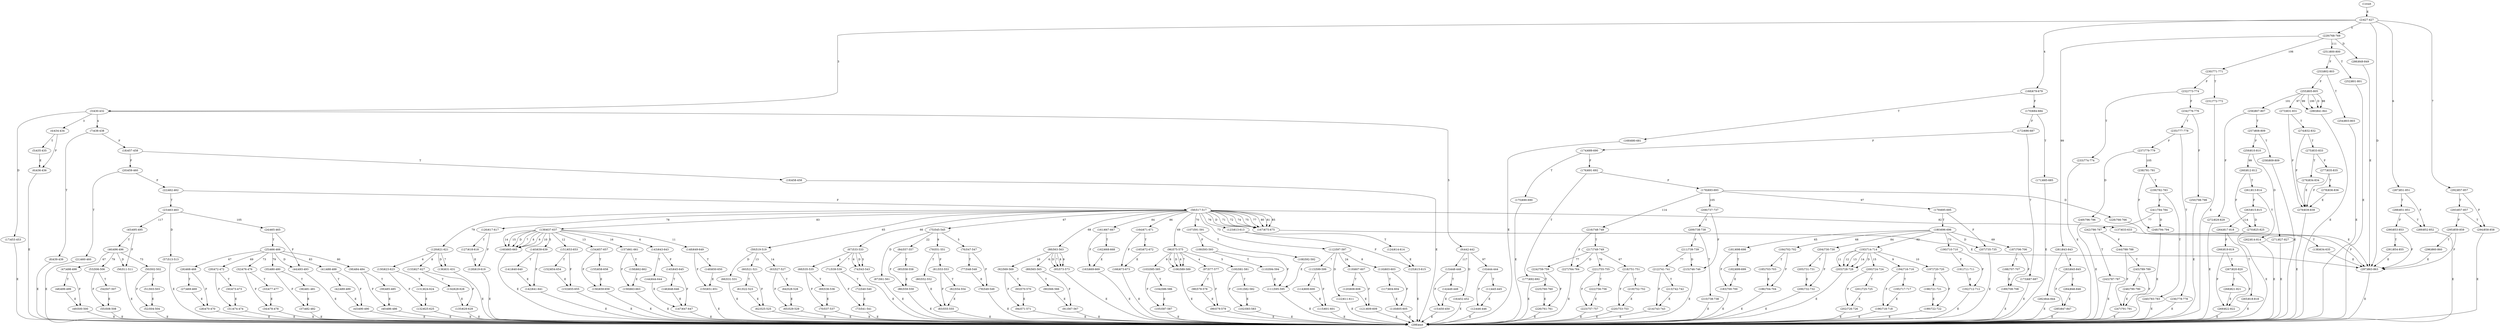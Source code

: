 digraph "" { 
1[ label="(1)root"];
2[ label="(2)427-427"];
3[ label="(3)430-432"];
4[ label="(4)434-434"];
5[ label="(5)435-435"];
6[ label="(6)436-436"];
7[ label="(7)438-438"];
8[ label="(8)439-439"];
9[ label="(9)442-442"];
10[ label="(10)444-444"];
11[ label="(11)445-445"];
12[ label="(12)446-446"];
13[ label="(13)448-448"];
14[ label="(14)449-449"];
15[ label="(15)450-450"];
17[ label="(17)453-453"];
16[ label="(16)452-452"];
19[ label="(19)458-458"];
18[ label="(18)457-458"];
21[ label="(21)460-460"];
20[ label="(20)459-460"];
23[ label="(23)463-463"];
22[ label="(22)462-462"];
25[ label="(25)466-466"];
24[ label="(24)465-465"];
27[ label="(27)469-469"];
26[ label="(26)468-468"];
29[ label="(29)472-472"];
28[ label="(28)470-470"];
31[ label="(31)474-474"];
30[ label="(30)473-473"];
34[ label="(34)478-478"];
35[ label="(35)480-480"];
32[ label="(32)476-476"];
33[ label="(33)477-477"];
38[ label="(38)484-484"];
39[ label="(39)485-485"];
36[ label="(36)481-481"];
37[ label="(37)482-482"];
42[ label="(42)489-489"];
43[ label="(43)490-490"];
40[ label="(40)486-486"];
41[ label="(41)488-488"];
46[ label="(46)496-496"];
47[ label="(47)498-498"];
44[ label="(44)493-493"];
45[ label="(45)495-495"];
51[ label="(51)503-503"];
50[ label="(50)502-502"];
49[ label="(49)500-500"];
48[ label="(48)499-499"];
55[ label="(55)508-508"];
54[ label="(54)507-507"];
53[ label="(53)506-506"];
52[ label="(52)504-504"];
59[ label="(59)519-519"];
58[ label="(58)517-517"];
57[ label="(57)513-513"];
56[ label="(56)511-511"];
63[ label="(63)527-527"];
62[ label="(62)525-525"];
61[ label="(61)522-523"];
60[ label="(60)521-521"];
68[ label="(68)535-535"];
69[ label="(69)536-536"];
70[ label="(70)537-537"];
71[ label="(71)539-539"];
64[ label="(64)528-528"];
65[ label="(65)529-529"];
66[ label="(66)531-531"];
67[ label="(67)533-533"];
76[ label="(76)547-547"];
77[ label="(77)548-548"];
78[ label="(78)549-549"];
79[ label="(79)551-551"];
72[ label="(72)540-540"];
73[ label="(73)541-541"];
74[ label="(74)543-543"];
75[ label="(75)545-545"];
85[ label="(85)558-558"];
84[ label="(84)557-557"];
87[ label="(87)561-561"];
86[ label="(86)559-559"];
81[ label="(81)553-553"];
80[ label="(80)552-552"];
83[ label="(83)555-555"];
82[ label="(82)554-554"];
93[ label="(93)570-570"];
92[ label="(92)569-569"];
95[ label="(95)573-573"];
94[ label="(94)571-571"];
89[ label="(89)565-565"];
88[ label="(88)563-563"];
91[ label="(91)567-567"];
90[ label="(90)566-566"];
102[ label="(102)583-583"];
103[ label="(103)585-585"];
100[ label="(100)581-581"];
101[ label="(101)582-582"];
98[ label="(98)578-578"];
99[ label="(99)579-579"];
96[ label="(96)575-575"];
97[ label="(97)577-577"];
110[ label="(110)594-594"];
111[ label="(111)595-595"];
108[ label="(108)592-592"];
109[ label="(109)593-593"];
106[ label="(106)589-589"];
107[ label="(107)591-591"];
104[ label="(104)586-586"];
105[ label="(105)587-587"];
119[ label="(119)607-607"];
118[ label="(118)605-605"];
117[ label="(117)604-604"];
116[ label="(116)603-603"];
115[ label="(115)601-601"];
114[ label="(114)600-600"];
113[ label="(113)599-599"];
112[ label="(112)597-597"];
127[ label="(127)618-618"];
126[ label="(126)617-617"];
125[ label="(125)615-615"];
124[ label="(124)614-614"];
123[ label="(123)613-613"];
122[ label="(122)611-611"];
121[ label="(121)609-609"];
120[ label="(120)608-608"];
137[ label="(137)633-633"];
136[ label="(136)631-631"];
139[ label="(139)637-637"];
138[ label="(138)634-635"];
141[ label="(141)640-640"];
140[ label="(140)639-639"];
143[ label="(143)643-643"];
142[ label="(142)641-641"];
129[ label="(129)621-621"];
128[ label="(128)619-619"];
131[ label="(131)624-624"];
130[ label="(130)623-623"];
133[ label="(133)627-627"];
132[ label="(132)625-625"];
135[ label="(135)629-629"];
134[ label="(134)628-628"];
152[ label="(152)654-654"];
153[ label="(153)655-655"];
154[ label="(154)657-657"];
155[ label="(155)658-658"];
156[ label="(156)659-659"];
157[ label="(157)661-661"];
158[ label="(158)662-662"];
159[ label="(159)663-663"];
144[ label="(144)644-644"];
145[ label="(145)645-645"];
146[ label="(146)646-646"];
147[ label="(147)647-647"];
148[ label="(148)649-649"];
149[ label="(149)650-650"];
150[ label="(150)651-651"];
151[ label="(151)653-653"];
171[ label="(171)685-685"];
170[ label="(170)684-684"];
169[ label="(169)680-681"];
168[ label="(168)679-679"];
175[ label="(175)690-690"];
174[ label="(174)689-690"];
173[ label="(173)687-687"];
172[ label="(172)686-687"];
163[ label="(163)669-669"];
162[ label="(162)668-668"];
161[ label="(161)667-667"];
160[ label="(160)665-665"];
167[ label="(167)675-675"];
166[ label="(166)673-673"];
165[ label="(165)672-672"];
164[ label="(164)671-671"];
186[ label="(186)704-704"];
187[ label="(187)706-706"];
184[ label="(184)702-702"];
185[ label="(185)703-703"];
190[ label="(190)710-710"];
191[ label="(191)711-711"];
188[ label="(188)707-707"];
189[ label="(189)708-708"];
178[ label="(178)693-693"];
179[ label="(179)695-695"];
176[ label="(176)691-692"];
177[ label="(177)692-692"];
182[ label="(182)699-699"];
183[ label="(183)700-700"];
180[ label="(180)696-696"];
181[ label="(181)698-698"];
205[ label="(205)731-731"];
204[ label="(204)730-730"];
207[ label="(207)735-735"];
206[ label="(206)732-732"];
201[ label="(201)725-725"];
200[ label="(200)724-724"];
203[ label="(203)728-728"];
202[ label="(202)726-726"];
197[ label="(197)720-720"];
196[ label="(196)718-718"];
199[ label="(199)722-722"];
198[ label="(198)721-721"];
193[ label="(193)714-714"];
192[ label="(192)712-712"];
195[ label="(195)717-717"];
194[ label="(194)716-716"];
220[ label="(220)753-753"];
221[ label="(221)755-755"];
222[ label="(222)756-756"];
223[ label="(223)757-757"];
216[ label="(216)748-748"];
217[ label="(217)749-749"];
218[ label="(218)751-751"];
219[ label="(219)752-752"];
212[ label="(212)741-741"];
213[ label="(213)742-742"];
214[ label="(214)743-743"];
215[ label="(215)746-746"];
208[ label="(208)737-737"];
209[ label="(209)738-738"];
210[ label="(210)738-738"];
211[ label="(211)739-739"];
239[ label="(239)782-783"];
238[ label="(238)781-781"];
237[ label="(237)779-779"];
236[ label="(236)778-778"];
235[ label="(235)777-778"];
234[ label="(234)776-776"];
233[ label="(233)774-774"];
232[ label="(232)773-774"];
231[ label="(231)772-772"];
230[ label="(230)771-771"];
229[ label="(229)768-769"];
228[ label="(228)766-766"];
227[ label="(227)764-764"];
226[ label="(226)761-761"];
225[ label="(225)760-760"];
224[ label="(224)759-759"];
254[ label="(254)803-803"];
255[ label="(255)805-805"];
252[ label="(252)801-801"];
253[ label="(253)802-803"];
250[ label="(250)798-798"];
251[ label="(251)800-800"];
248[ label="(248)794-794"];
249[ label="(249)796-796"];
246[ label="(246)790-790"];
247[ label="(247)791-791"];
244[ label="(244)788-788"];
245[ label="(245)789-789"];
242[ label="(242)786-787"];
243[ label="(243)787-787"];
240[ label="(240)783-783"];
241[ label="(241)784-784"];
275[ label="(275)833-833"];
274[ label="(274)832-832"];
273[ label="(273)831-831"];
272[ label="(272)829-829"];
279[ label="(279)839-839"];
278[ label="(278)836-836"];
277[ label="(277)835-835"];
276[ label="(276)834-834"];
283[ label="(283)845-845"];
282[ label="(282)844-844"];
281[ label="(281)843-843"];
280[ label="(280)841-841"];
287[ label="(287)851-851"];
286[ label="(286)849-849"];
285[ label="(285)847-847"];
284[ label="(284)846-846"];
258[ label="(258)809-809"];
259[ label="(259)810-810"];
256[ label="(256)807-807"];
257[ label="(257)808-809"];
262[ label="(262)814-814"];
263[ label="(263)815-815"];
260[ label="(260)812-812"];
261[ label="(261)813-814"];
266[ label="(266)819-819"];
267[ label="(267)820-820"];
264[ label="(264)817-818"];
265[ label="(265)818-818"];
270[ label="(270)825-825"];
271[ label="(271)827-827"];
268[ label="(268)821-821"];
269[ label="(269)822-822"];
288[ label="(288)851-851"];
289[ label="(289)852-852"];
290[ label="(290)853-853"];
291[ label="(291)854-855"];
292[ label="(292)857-857"];
293[ label="(293)857-857"];
294[ label="(294)858-858"];
295[ label="(295)859-859"];
296[ label="(296)860-860"];
297[ label="(297)863-863"];
298[ label="(298)exit"];
1->2[ label="E"];
2->3[ label="3"];
2->168[ label="4"];
2->229[ label="5"];
2->287[ label="6"];
2->292[ label="7"];
2->297[ label="D"];
3->4[ label="3"];
3->7[ label="4"];
3->9[ label="5"];
3->17[ label="D"];
4->6[ label="F"];
4->5[ label="T"];
5->6[ label="E"];
6->298[ label="E"];
7->18[ label="F"];
7->8[ label="T"];
8->298[ label="E"];
9->10[ label="97"];
9->13[ label="117"];
9->16[ label="D"];
10->12[ label="F"];
10->11[ label="T"];
11->12[ label="E"];
12->298[ label="E"];
13->15[ label="F"];
13->14[ label="T"];
14->15[ label="E"];
15->298[ label="E"];
16->298[ label="E"];
17->298[ label="E"];
18->20[ label="F"];
18->19[ label="T"];
19->298[ label="E"];
20->22[ label="F"];
20->21[ label="T"];
21->298[ label="E"];
22->58[ label="F"];
22->23[ label="T"];
23->24[ label="105"];
23->45[ label="117"];
23->57[ label="D"];
24->44[ label="F"];
24->25[ label="T"];
25->26[ label="67"];
25->29[ label="69"];
25->32[ label="73"];
25->35[ label="79"];
25->38[ label="80"];
25->41[ label="83"];
25->44[ label="D"];
26->28[ label="F"];
26->27[ label="T"];
27->28[ label="E"];
28->298[ label="E"];
29->31[ label="F"];
29->30[ label="T"];
30->31[ label="E"];
31->298[ label="E"];
32->34[ label="F"];
32->33[ label="T"];
33->34[ label="E"];
34->298[ label="E"];
35->37[ label="F"];
35->36[ label="T"];
36->37[ label="E"];
37->298[ label="E"];
38->40[ label="F"];
38->39[ label="T"];
39->40[ label="E"];
40->298[ label="E"];
41->43[ label="F"];
41->42[ label="T"];
42->43[ label="E"];
43->298[ label="E"];
44->298[ label="E"];
45->56[ label="F"];
45->46[ label="T"];
46->47[ label="67"];
46->50[ label="73"];
46->53[ label="79"];
46->56[ label="D"];
47->49[ label="F"];
47->48[ label="T"];
48->49[ label="E"];
49->298[ label="E"];
50->52[ label="F"];
50->51[ label="T"];
51->52[ label="E"];
52->298[ label="E"];
53->55[ label="F"];
53->54[ label="T"];
54->55[ label="E"];
55->298[ label="E"];
56->298[ label="E"];
57->298[ label="E"];
58->59[ label="65"];
58->67[ label="66"];
58->75[ label="67"];
58->88[ label="68"];
58->96[ label="69"];
58->107[ label="70"];
58->167[ label="71"];
58->167[ label="72"];
58->112[ label="73"];
58->167[ label="74"];
58->167[ label="75"];
58->123[ label="76"];
58->167[ label="77"];
58->126[ label="78"];
58->129[ label="79"];
58->167[ label="80"];
58->167[ label="81"];
58->137[ label="82"];
58->139[ label="83"];
58->161[ label="84"];
58->167[ label="85"];
58->164[ label="86"];
58->167[ label="D"];
59->60[ label="13"];
59->63[ label="14"];
59->66[ label="D"];
60->62[ label="F"];
60->61[ label="T"];
61->62[ label="E"];
62->298[ label="E"];
63->65[ label="F"];
63->64[ label="T"];
64->65[ label="E"];
65->298[ label="E"];
66->298[ label="E"];
67->68[ label="4"];
67->74[ label="5"];
67->74[ label="6"];
67->71[ label="7"];
67->74[ label="D"];
68->70[ label="F"];
68->69[ label="T"];
69->70[ label="E"];
70->298[ label="E"];
71->73[ label="F"];
71->72[ label="T"];
72->73[ label="E"];
73->298[ label="E"];
74->298[ label="E"];
75->76[ label="5"];
75->79[ label="9"];
75->84[ label="22"];
75->87[ label="D"];
76->78[ label="F"];
76->77[ label="T"];
77->78[ label="E"];
78->298[ label="E"];
79->81[ label="F"];
79->80[ label="T"];
80->83[ label="E"];
81->83[ label="F"];
81->82[ label="T"];
82->83[ label="E"];
83->298[ label="E"];
84->86[ label="F"];
84->85[ label="T"];
85->86[ label="E"];
86->298[ label="E"];
87->298[ label="E"];
88->89[ label="6"];
88->95[ label="7"];
88->95[ label="8"];
88->95[ label="9"];
88->92[ label="10"];
88->95[ label="D"];
89->91[ label="F"];
89->90[ label="T"];
90->91[ label="E"];
91->298[ label="E"];
92->94[ label="F"];
92->93[ label="T"];
93->94[ label="E"];
94->298[ label="E"];
95->298[ label="E"];
96->97[ label="4"];
96->100[ label="5"];
96->106[ label="6"];
96->106[ label="7"];
96->106[ label="8"];
96->103[ label="9"];
96->106[ label="D"];
97->99[ label="F"];
97->98[ label="T"];
98->99[ label="E"];
99->298[ label="E"];
100->102[ label="F"];
100->101[ label="T"];
101->102[ label="E"];
102->298[ label="E"];
103->105[ label="F"];
103->104[ label="T"];
104->105[ label="E"];
105->298[ label="E"];
106->298[ label="E"];
107->109[ label="F"];
107->108[ label="T"];
108->111[ label="E"];
109->111[ label="F"];
109->110[ label="T"];
110->111[ label="E"];
111->298[ label="E"];
112->113[ label="7"];
112->116[ label="8"];
112->119[ label="24"];
112->122[ label="D"];
113->115[ label="F"];
113->114[ label="T"];
114->115[ label="E"];
115->298[ label="E"];
116->118[ label="F"];
116->117[ label="T"];
117->118[ label="E"];
118->298[ label="E"];
119->121[ label="F"];
119->120[ label="T"];
120->121[ label="E"];
121->298[ label="E"];
122->298[ label="E"];
123->125[ label="F"];
123->124[ label="T"];
124->125[ label="E"];
125->298[ label="E"];
126->128[ label="F"];
126->127[ label="T"];
127->128[ label="E"];
128->298[ label="E"];
129->130[ label="6"];
129->136[ label="7"];
129->133[ label="8"];
129->136[ label="D"];
130->132[ label="F"];
130->131[ label="T"];
131->132[ label="E"];
132->298[ label="E"];
133->135[ label="F"];
133->134[ label="T"];
134->135[ label="E"];
135->298[ label="E"];
136->298[ label="E"];
137->297[ label="F"];
137->138[ label="T"];
138->297[ label="E"];
139->140[ label="5"];
139->143[ label="6"];
139->160[ label="7"];
139->160[ label="8"];
139->160[ label="9"];
139->160[ label="10"];
139->148[ label="11"];
139->151[ label="12"];
139->154[ label="13"];
139->160[ label="14"];
139->160[ label="15"];
139->157[ label="16"];
139->160[ label="D"];
140->142[ label="F"];
140->141[ label="T"];
141->142[ label="E"];
142->298[ label="E"];
143->145[ label="F"];
143->144[ label="T"];
144->147[ label="E"];
145->147[ label="F"];
145->146[ label="T"];
146->147[ label="E"];
147->298[ label="E"];
148->150[ label="F"];
148->149[ label="T"];
149->150[ label="E"];
150->298[ label="E"];
151->153[ label="F"];
151->152[ label="T"];
152->153[ label="E"];
153->298[ label="E"];
154->156[ label="F"];
154->155[ label="T"];
155->156[ label="E"];
156->298[ label="E"];
157->159[ label="F"];
157->158[ label="T"];
158->159[ label="E"];
159->298[ label="E"];
160->298[ label="E"];
161->163[ label="F"];
161->162[ label="T"];
162->163[ label="E"];
163->298[ label="E"];
164->166[ label="F"];
164->165[ label="T"];
165->166[ label="E"];
166->298[ label="E"];
167->297[ label="E"];
168->170[ label="F"];
168->169[ label="T"];
169->298[ label="E"];
170->172[ label="F"];
170->171[ label="T"];
171->298[ label="E"];
172->174[ label="F"];
172->173[ label="T"];
173->298[ label="E"];
174->176[ label="F"];
174->175[ label="T"];
175->298[ label="E"];
176->178[ label="F"];
176->177[ label="T"];
177->298[ label="E"];
178->179[ label="97"];
178->208[ label="105"];
178->216[ label="114"];
178->228[ label="D"];
179->207[ label="F"];
179->180[ label="T"];
180->181[ label="65"];
180->184[ label="68"];
180->187[ label="69"];
180->190[ label="73"];
180->193[ label="82"];
180->204[ label="84"];
180->207[ label="D"];
181->183[ label="F"];
181->182[ label="T"];
182->183[ label="E"];
183->298[ label="E"];
184->186[ label="F"];
184->185[ label="T"];
185->186[ label="E"];
186->298[ label="E"];
187->189[ label="F"];
187->188[ label="T"];
188->189[ label="E"];
189->298[ label="E"];
190->192[ label="F"];
190->191[ label="T"];
191->192[ label="E"];
192->298[ label="E"];
193->194[ label="9"];
193->197[ label="10"];
193->203[ label="11"];
193->203[ label="12"];
193->203[ label="13"];
193->203[ label="14"];
193->200[ label="15"];
193->203[ label="D"];
194->196[ label="F"];
194->195[ label="T"];
195->196[ label="E"];
196->298[ label="E"];
197->199[ label="F"];
197->198[ label="T"];
198->199[ label="E"];
199->298[ label="E"];
200->202[ label="F"];
200->201[ label="T"];
201->202[ label="E"];
202->298[ label="E"];
203->298[ label="E"];
204->206[ label="F"];
204->205[ label="T"];
205->206[ label="E"];
206->298[ label="E"];
207->298[ label="E"];
208->215[ label="F"];
208->209[ label="T"];
209->211[ label="F"];
209->210[ label="T"];
210->298[ label="E"];
211->212[ label="77"];
211->215[ label="D"];
212->214[ label="F"];
212->213[ label="T"];
213->214[ label="E"];
214->298[ label="E"];
215->298[ label="E"];
216->227[ label="F"];
216->217[ label="T"];
217->218[ label="67"];
217->221[ label="70"];
217->224[ label="77"];
217->227[ label="D"];
218->220[ label="F"];
218->219[ label="T"];
219->220[ label="E"];
220->298[ label="E"];
221->223[ label="F"];
221->222[ label="T"];
222->223[ label="E"];
223->298[ label="E"];
224->226[ label="F"];
224->225[ label="T"];
225->226[ label="E"];
226->298[ label="E"];
227->298[ label="E"];
228->297[ label="E"];
229->281[ label="99"];
229->230[ label="106"];
229->251[ label="111"];
229->286[ label="D"];
230->232[ label="F"];
230->231[ label="T"];
231->298[ label="E"];
232->234[ label="F"];
232->233[ label="T"];
233->298[ label="E"];
234->250[ label="F"];
234->235[ label="T"];
235->237[ label="F"];
235->236[ label="T"];
236->298[ label="E"];
237->238[ label="105"];
237->249[ label="D"];
238->248[ label="F"];
238->239[ label="T"];
239->241[ label="F"];
239->240[ label="T"];
240->298[ label="E"];
241->242[ label="77"];
241->248[ label="D"];
242->244[ label="F"];
242->243[ label="T"];
243->298[ label="E"];
244->247[ label="F"];
244->245[ label="T"];
245->247[ label="F"];
245->246[ label="T"];
246->247[ label="E"];
247->298[ label="E"];
248->298[ label="E"];
249->298[ label="E"];
250->298[ label="E"];
251->253[ label="F"];
251->252[ label="T"];
252->298[ label="E"];
253->255[ label="F"];
253->254[ label="T"];
254->298[ label="E"];
255->273[ label="97"];
255->280[ label="98"];
255->280[ label="99"];
255->280[ label="100"];
255->256[ label="101"];
255->280[ label="D"];
256->272[ label="F"];
256->257[ label="T"];
257->259[ label="F"];
257->258[ label="T"];
258->298[ label="E"];
259->260[ label="99"];
259->271[ label="D"];
260->270[ label="F"];
260->261[ label="T"];
261->263[ label="F"];
261->262[ label="T"];
262->298[ label="E"];
263->264[ label="114"];
263->270[ label="D"];
264->266[ label="F"];
264->265[ label="T"];
265->298[ label="E"];
266->269[ label="F"];
266->267[ label="T"];
267->269[ label="F"];
267->268[ label="T"];
268->269[ label="E"];
269->298[ label="E"];
270->298[ label="E"];
271->298[ label="E"];
272->298[ label="E"];
273->279[ label="F"];
273->274[ label="T"];
274->279[ label="F"];
274->275[ label="T"];
275->277[ label="F"];
275->276[ label="T"];
276->279[ label="E"];
277->279[ label="F"];
277->278[ label="T"];
278->279[ label="E"];
279->298[ label="E"];
280->298[ label="E"];
281->283[ label="F"];
281->282[ label="T"];
282->298[ label="E"];
283->285[ label="F"];
283->284[ label="T"];
284->285[ label="E"];
285->298[ label="E"];
286->297[ label="E"];
287->289[ label="F"];
287->288[ label="T"];
288->290[ label="F"];
288->289[ label="T"];
289->298[ label="E"];
290->297[ label="F"];
290->291[ label="T"];
291->297[ label="E"];
292->294[ label="F"];
292->293[ label="T"];
293->295[ label="F"];
293->294[ label="T"];
294->298[ label="E"];
295->297[ label="F"];
295->296[ label="T"];
296->297[ label="E"];
297->298[ label="E"];
}